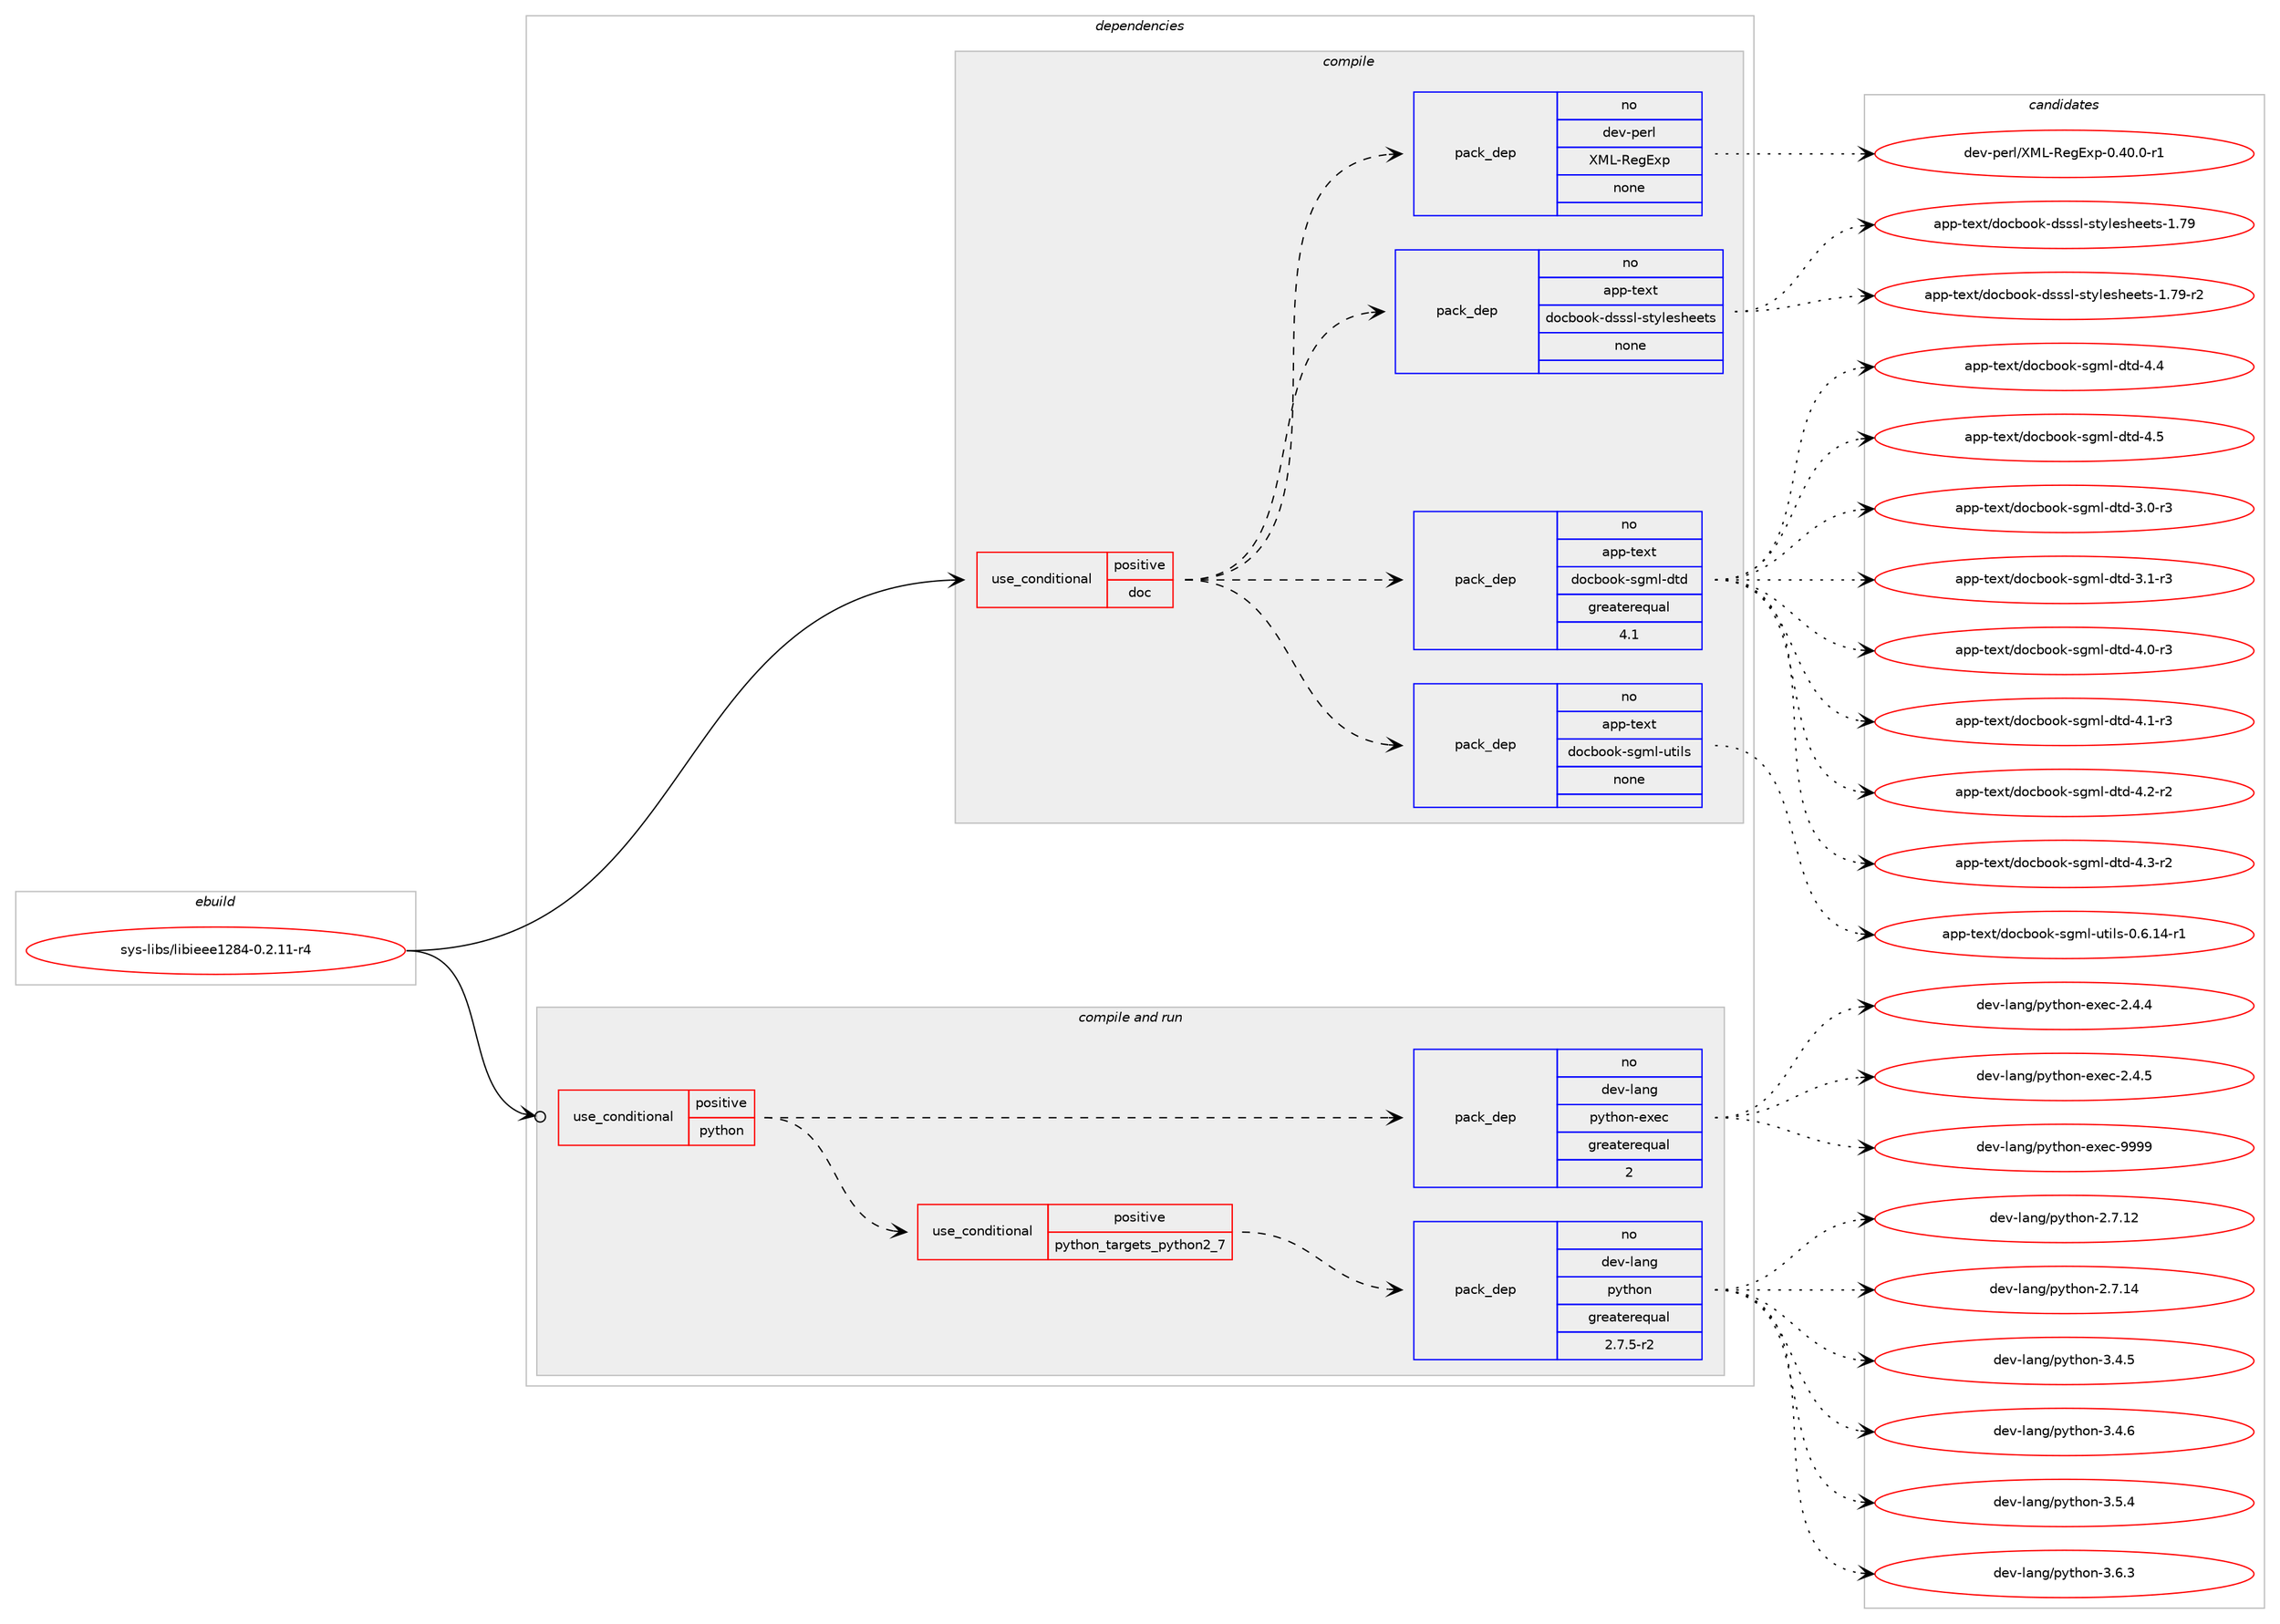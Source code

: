 digraph prolog {

# *************
# Graph options
# *************

newrank=true;
concentrate=true;
compound=true;
graph [rankdir=LR,fontname=Helvetica,fontsize=10,ranksep=1.5];#, ranksep=2.5, nodesep=0.2];
edge  [arrowhead=vee];
node  [fontname=Helvetica,fontsize=10];

# **********
# The ebuild
# **********

subgraph cluster_leftcol {
color=gray;
rank=same;
label=<<i>ebuild</i>>;
id [label="sys-libs/libieee1284-0.2.11-r4", color=red, width=4, href="../sys-libs/libieee1284-0.2.11-r4.svg"];
}

# ****************
# The dependencies
# ****************

subgraph cluster_midcol {
color=gray;
label=<<i>dependencies</i>>;
subgraph cluster_compile {
fillcolor="#eeeeee";
style=filled;
label=<<i>compile</i>>;
subgraph cond118319 {
dependency494971 [label=<<TABLE BORDER="0" CELLBORDER="1" CELLSPACING="0" CELLPADDING="4"><TR><TD ROWSPAN="3" CELLPADDING="10">use_conditional</TD></TR><TR><TD>positive</TD></TR><TR><TD>doc</TD></TR></TABLE>>, shape=none, color=red];
subgraph pack367887 {
dependency494972 [label=<<TABLE BORDER="0" CELLBORDER="1" CELLSPACING="0" CELLPADDING="4" WIDTH="220"><TR><TD ROWSPAN="6" CELLPADDING="30">pack_dep</TD></TR><TR><TD WIDTH="110">no</TD></TR><TR><TD>app-text</TD></TR><TR><TD>docbook-sgml-utils</TD></TR><TR><TD>none</TD></TR><TR><TD></TD></TR></TABLE>>, shape=none, color=blue];
}
dependency494971:e -> dependency494972:w [weight=20,style="dashed",arrowhead="vee"];
subgraph pack367888 {
dependency494973 [label=<<TABLE BORDER="0" CELLBORDER="1" CELLSPACING="0" CELLPADDING="4" WIDTH="220"><TR><TD ROWSPAN="6" CELLPADDING="30">pack_dep</TD></TR><TR><TD WIDTH="110">no</TD></TR><TR><TD>app-text</TD></TR><TR><TD>docbook-sgml-dtd</TD></TR><TR><TD>greaterequal</TD></TR><TR><TD>4.1</TD></TR></TABLE>>, shape=none, color=blue];
}
dependency494971:e -> dependency494973:w [weight=20,style="dashed",arrowhead="vee"];
subgraph pack367889 {
dependency494974 [label=<<TABLE BORDER="0" CELLBORDER="1" CELLSPACING="0" CELLPADDING="4" WIDTH="220"><TR><TD ROWSPAN="6" CELLPADDING="30">pack_dep</TD></TR><TR><TD WIDTH="110">no</TD></TR><TR><TD>app-text</TD></TR><TR><TD>docbook-dsssl-stylesheets</TD></TR><TR><TD>none</TD></TR><TR><TD></TD></TR></TABLE>>, shape=none, color=blue];
}
dependency494971:e -> dependency494974:w [weight=20,style="dashed",arrowhead="vee"];
subgraph pack367890 {
dependency494975 [label=<<TABLE BORDER="0" CELLBORDER="1" CELLSPACING="0" CELLPADDING="4" WIDTH="220"><TR><TD ROWSPAN="6" CELLPADDING="30">pack_dep</TD></TR><TR><TD WIDTH="110">no</TD></TR><TR><TD>dev-perl</TD></TR><TR><TD>XML-RegExp</TD></TR><TR><TD>none</TD></TR><TR><TD></TD></TR></TABLE>>, shape=none, color=blue];
}
dependency494971:e -> dependency494975:w [weight=20,style="dashed",arrowhead="vee"];
}
id:e -> dependency494971:w [weight=20,style="solid",arrowhead="vee"];
}
subgraph cluster_compileandrun {
fillcolor="#eeeeee";
style=filled;
label=<<i>compile and run</i>>;
subgraph cond118320 {
dependency494976 [label=<<TABLE BORDER="0" CELLBORDER="1" CELLSPACING="0" CELLPADDING="4"><TR><TD ROWSPAN="3" CELLPADDING="10">use_conditional</TD></TR><TR><TD>positive</TD></TR><TR><TD>python</TD></TR></TABLE>>, shape=none, color=red];
subgraph cond118321 {
dependency494977 [label=<<TABLE BORDER="0" CELLBORDER="1" CELLSPACING="0" CELLPADDING="4"><TR><TD ROWSPAN="3" CELLPADDING="10">use_conditional</TD></TR><TR><TD>positive</TD></TR><TR><TD>python_targets_python2_7</TD></TR></TABLE>>, shape=none, color=red];
subgraph pack367891 {
dependency494978 [label=<<TABLE BORDER="0" CELLBORDER="1" CELLSPACING="0" CELLPADDING="4" WIDTH="220"><TR><TD ROWSPAN="6" CELLPADDING="30">pack_dep</TD></TR><TR><TD WIDTH="110">no</TD></TR><TR><TD>dev-lang</TD></TR><TR><TD>python</TD></TR><TR><TD>greaterequal</TD></TR><TR><TD>2.7.5-r2</TD></TR></TABLE>>, shape=none, color=blue];
}
dependency494977:e -> dependency494978:w [weight=20,style="dashed",arrowhead="vee"];
}
dependency494976:e -> dependency494977:w [weight=20,style="dashed",arrowhead="vee"];
subgraph pack367892 {
dependency494979 [label=<<TABLE BORDER="0" CELLBORDER="1" CELLSPACING="0" CELLPADDING="4" WIDTH="220"><TR><TD ROWSPAN="6" CELLPADDING="30">pack_dep</TD></TR><TR><TD WIDTH="110">no</TD></TR><TR><TD>dev-lang</TD></TR><TR><TD>python-exec</TD></TR><TR><TD>greaterequal</TD></TR><TR><TD>2</TD></TR></TABLE>>, shape=none, color=blue];
}
dependency494976:e -> dependency494979:w [weight=20,style="dashed",arrowhead="vee"];
}
id:e -> dependency494976:w [weight=20,style="solid",arrowhead="odotvee"];
}
subgraph cluster_run {
fillcolor="#eeeeee";
style=filled;
label=<<i>run</i>>;
}
}

# **************
# The candidates
# **************

subgraph cluster_choices {
rank=same;
color=gray;
label=<<i>candidates</i>>;

subgraph choice367887 {
color=black;
nodesep=1;
choice97112112451161011201164710011199981111111074511510310910845117116105108115454846544649524511449 [label="app-text/docbook-sgml-utils-0.6.14-r1", color=red, width=4,href="../app-text/docbook-sgml-utils-0.6.14-r1.svg"];
dependency494972:e -> choice97112112451161011201164710011199981111111074511510310910845117116105108115454846544649524511449:w [style=dotted,weight="100"];
}
subgraph choice367888 {
color=black;
nodesep=1;
choice97112112451161011201164710011199981111111074511510310910845100116100455146484511451 [label="app-text/docbook-sgml-dtd-3.0-r3", color=red, width=4,href="../app-text/docbook-sgml-dtd-3.0-r3.svg"];
choice97112112451161011201164710011199981111111074511510310910845100116100455146494511451 [label="app-text/docbook-sgml-dtd-3.1-r3", color=red, width=4,href="../app-text/docbook-sgml-dtd-3.1-r3.svg"];
choice97112112451161011201164710011199981111111074511510310910845100116100455246484511451 [label="app-text/docbook-sgml-dtd-4.0-r3", color=red, width=4,href="../app-text/docbook-sgml-dtd-4.0-r3.svg"];
choice97112112451161011201164710011199981111111074511510310910845100116100455246494511451 [label="app-text/docbook-sgml-dtd-4.1-r3", color=red, width=4,href="../app-text/docbook-sgml-dtd-4.1-r3.svg"];
choice97112112451161011201164710011199981111111074511510310910845100116100455246504511450 [label="app-text/docbook-sgml-dtd-4.2-r2", color=red, width=4,href="../app-text/docbook-sgml-dtd-4.2-r2.svg"];
choice97112112451161011201164710011199981111111074511510310910845100116100455246514511450 [label="app-text/docbook-sgml-dtd-4.3-r2", color=red, width=4,href="../app-text/docbook-sgml-dtd-4.3-r2.svg"];
choice9711211245116101120116471001119998111111107451151031091084510011610045524652 [label="app-text/docbook-sgml-dtd-4.4", color=red, width=4,href="../app-text/docbook-sgml-dtd-4.4.svg"];
choice9711211245116101120116471001119998111111107451151031091084510011610045524653 [label="app-text/docbook-sgml-dtd-4.5", color=red, width=4,href="../app-text/docbook-sgml-dtd-4.5.svg"];
dependency494973:e -> choice97112112451161011201164710011199981111111074511510310910845100116100455146484511451:w [style=dotted,weight="100"];
dependency494973:e -> choice97112112451161011201164710011199981111111074511510310910845100116100455146494511451:w [style=dotted,weight="100"];
dependency494973:e -> choice97112112451161011201164710011199981111111074511510310910845100116100455246484511451:w [style=dotted,weight="100"];
dependency494973:e -> choice97112112451161011201164710011199981111111074511510310910845100116100455246494511451:w [style=dotted,weight="100"];
dependency494973:e -> choice97112112451161011201164710011199981111111074511510310910845100116100455246504511450:w [style=dotted,weight="100"];
dependency494973:e -> choice97112112451161011201164710011199981111111074511510310910845100116100455246514511450:w [style=dotted,weight="100"];
dependency494973:e -> choice9711211245116101120116471001119998111111107451151031091084510011610045524652:w [style=dotted,weight="100"];
dependency494973:e -> choice9711211245116101120116471001119998111111107451151031091084510011610045524653:w [style=dotted,weight="100"];
}
subgraph choice367889 {
color=black;
nodesep=1;
choice971121124511610112011647100111999811111110745100115115115108451151161211081011151041011011161154549465557 [label="app-text/docbook-dsssl-stylesheets-1.79", color=red, width=4,href="../app-text/docbook-dsssl-stylesheets-1.79.svg"];
choice9711211245116101120116471001119998111111107451001151151151084511511612110810111510410110111611545494655574511450 [label="app-text/docbook-dsssl-stylesheets-1.79-r2", color=red, width=4,href="../app-text/docbook-dsssl-stylesheets-1.79-r2.svg"];
dependency494974:e -> choice971121124511610112011647100111999811111110745100115115115108451151161211081011151041011011161154549465557:w [style=dotted,weight="100"];
dependency494974:e -> choice9711211245116101120116471001119998111111107451001151151151084511511612110810111510410110111611545494655574511450:w [style=dotted,weight="100"];
}
subgraph choice367890 {
color=black;
nodesep=1;
choice1001011184511210111410847887776458210110369120112454846524846484511449 [label="dev-perl/XML-RegExp-0.40.0-r1", color=red, width=4,href="../dev-perl/XML-RegExp-0.40.0-r1.svg"];
dependency494975:e -> choice1001011184511210111410847887776458210110369120112454846524846484511449:w [style=dotted,weight="100"];
}
subgraph choice367891 {
color=black;
nodesep=1;
choice10010111845108971101034711212111610411111045504655464950 [label="dev-lang/python-2.7.12", color=red, width=4,href="../dev-lang/python-2.7.12.svg"];
choice10010111845108971101034711212111610411111045504655464952 [label="dev-lang/python-2.7.14", color=red, width=4,href="../dev-lang/python-2.7.14.svg"];
choice100101118451089711010347112121116104111110455146524653 [label="dev-lang/python-3.4.5", color=red, width=4,href="../dev-lang/python-3.4.5.svg"];
choice100101118451089711010347112121116104111110455146524654 [label="dev-lang/python-3.4.6", color=red, width=4,href="../dev-lang/python-3.4.6.svg"];
choice100101118451089711010347112121116104111110455146534652 [label="dev-lang/python-3.5.4", color=red, width=4,href="../dev-lang/python-3.5.4.svg"];
choice100101118451089711010347112121116104111110455146544651 [label="dev-lang/python-3.6.3", color=red, width=4,href="../dev-lang/python-3.6.3.svg"];
dependency494978:e -> choice10010111845108971101034711212111610411111045504655464950:w [style=dotted,weight="100"];
dependency494978:e -> choice10010111845108971101034711212111610411111045504655464952:w [style=dotted,weight="100"];
dependency494978:e -> choice100101118451089711010347112121116104111110455146524653:w [style=dotted,weight="100"];
dependency494978:e -> choice100101118451089711010347112121116104111110455146524654:w [style=dotted,weight="100"];
dependency494978:e -> choice100101118451089711010347112121116104111110455146534652:w [style=dotted,weight="100"];
dependency494978:e -> choice100101118451089711010347112121116104111110455146544651:w [style=dotted,weight="100"];
}
subgraph choice367892 {
color=black;
nodesep=1;
choice1001011184510897110103471121211161041111104510112010199455046524652 [label="dev-lang/python-exec-2.4.4", color=red, width=4,href="../dev-lang/python-exec-2.4.4.svg"];
choice1001011184510897110103471121211161041111104510112010199455046524653 [label="dev-lang/python-exec-2.4.5", color=red, width=4,href="../dev-lang/python-exec-2.4.5.svg"];
choice10010111845108971101034711212111610411111045101120101994557575757 [label="dev-lang/python-exec-9999", color=red, width=4,href="../dev-lang/python-exec-9999.svg"];
dependency494979:e -> choice1001011184510897110103471121211161041111104510112010199455046524652:w [style=dotted,weight="100"];
dependency494979:e -> choice1001011184510897110103471121211161041111104510112010199455046524653:w [style=dotted,weight="100"];
dependency494979:e -> choice10010111845108971101034711212111610411111045101120101994557575757:w [style=dotted,weight="100"];
}
}

}
